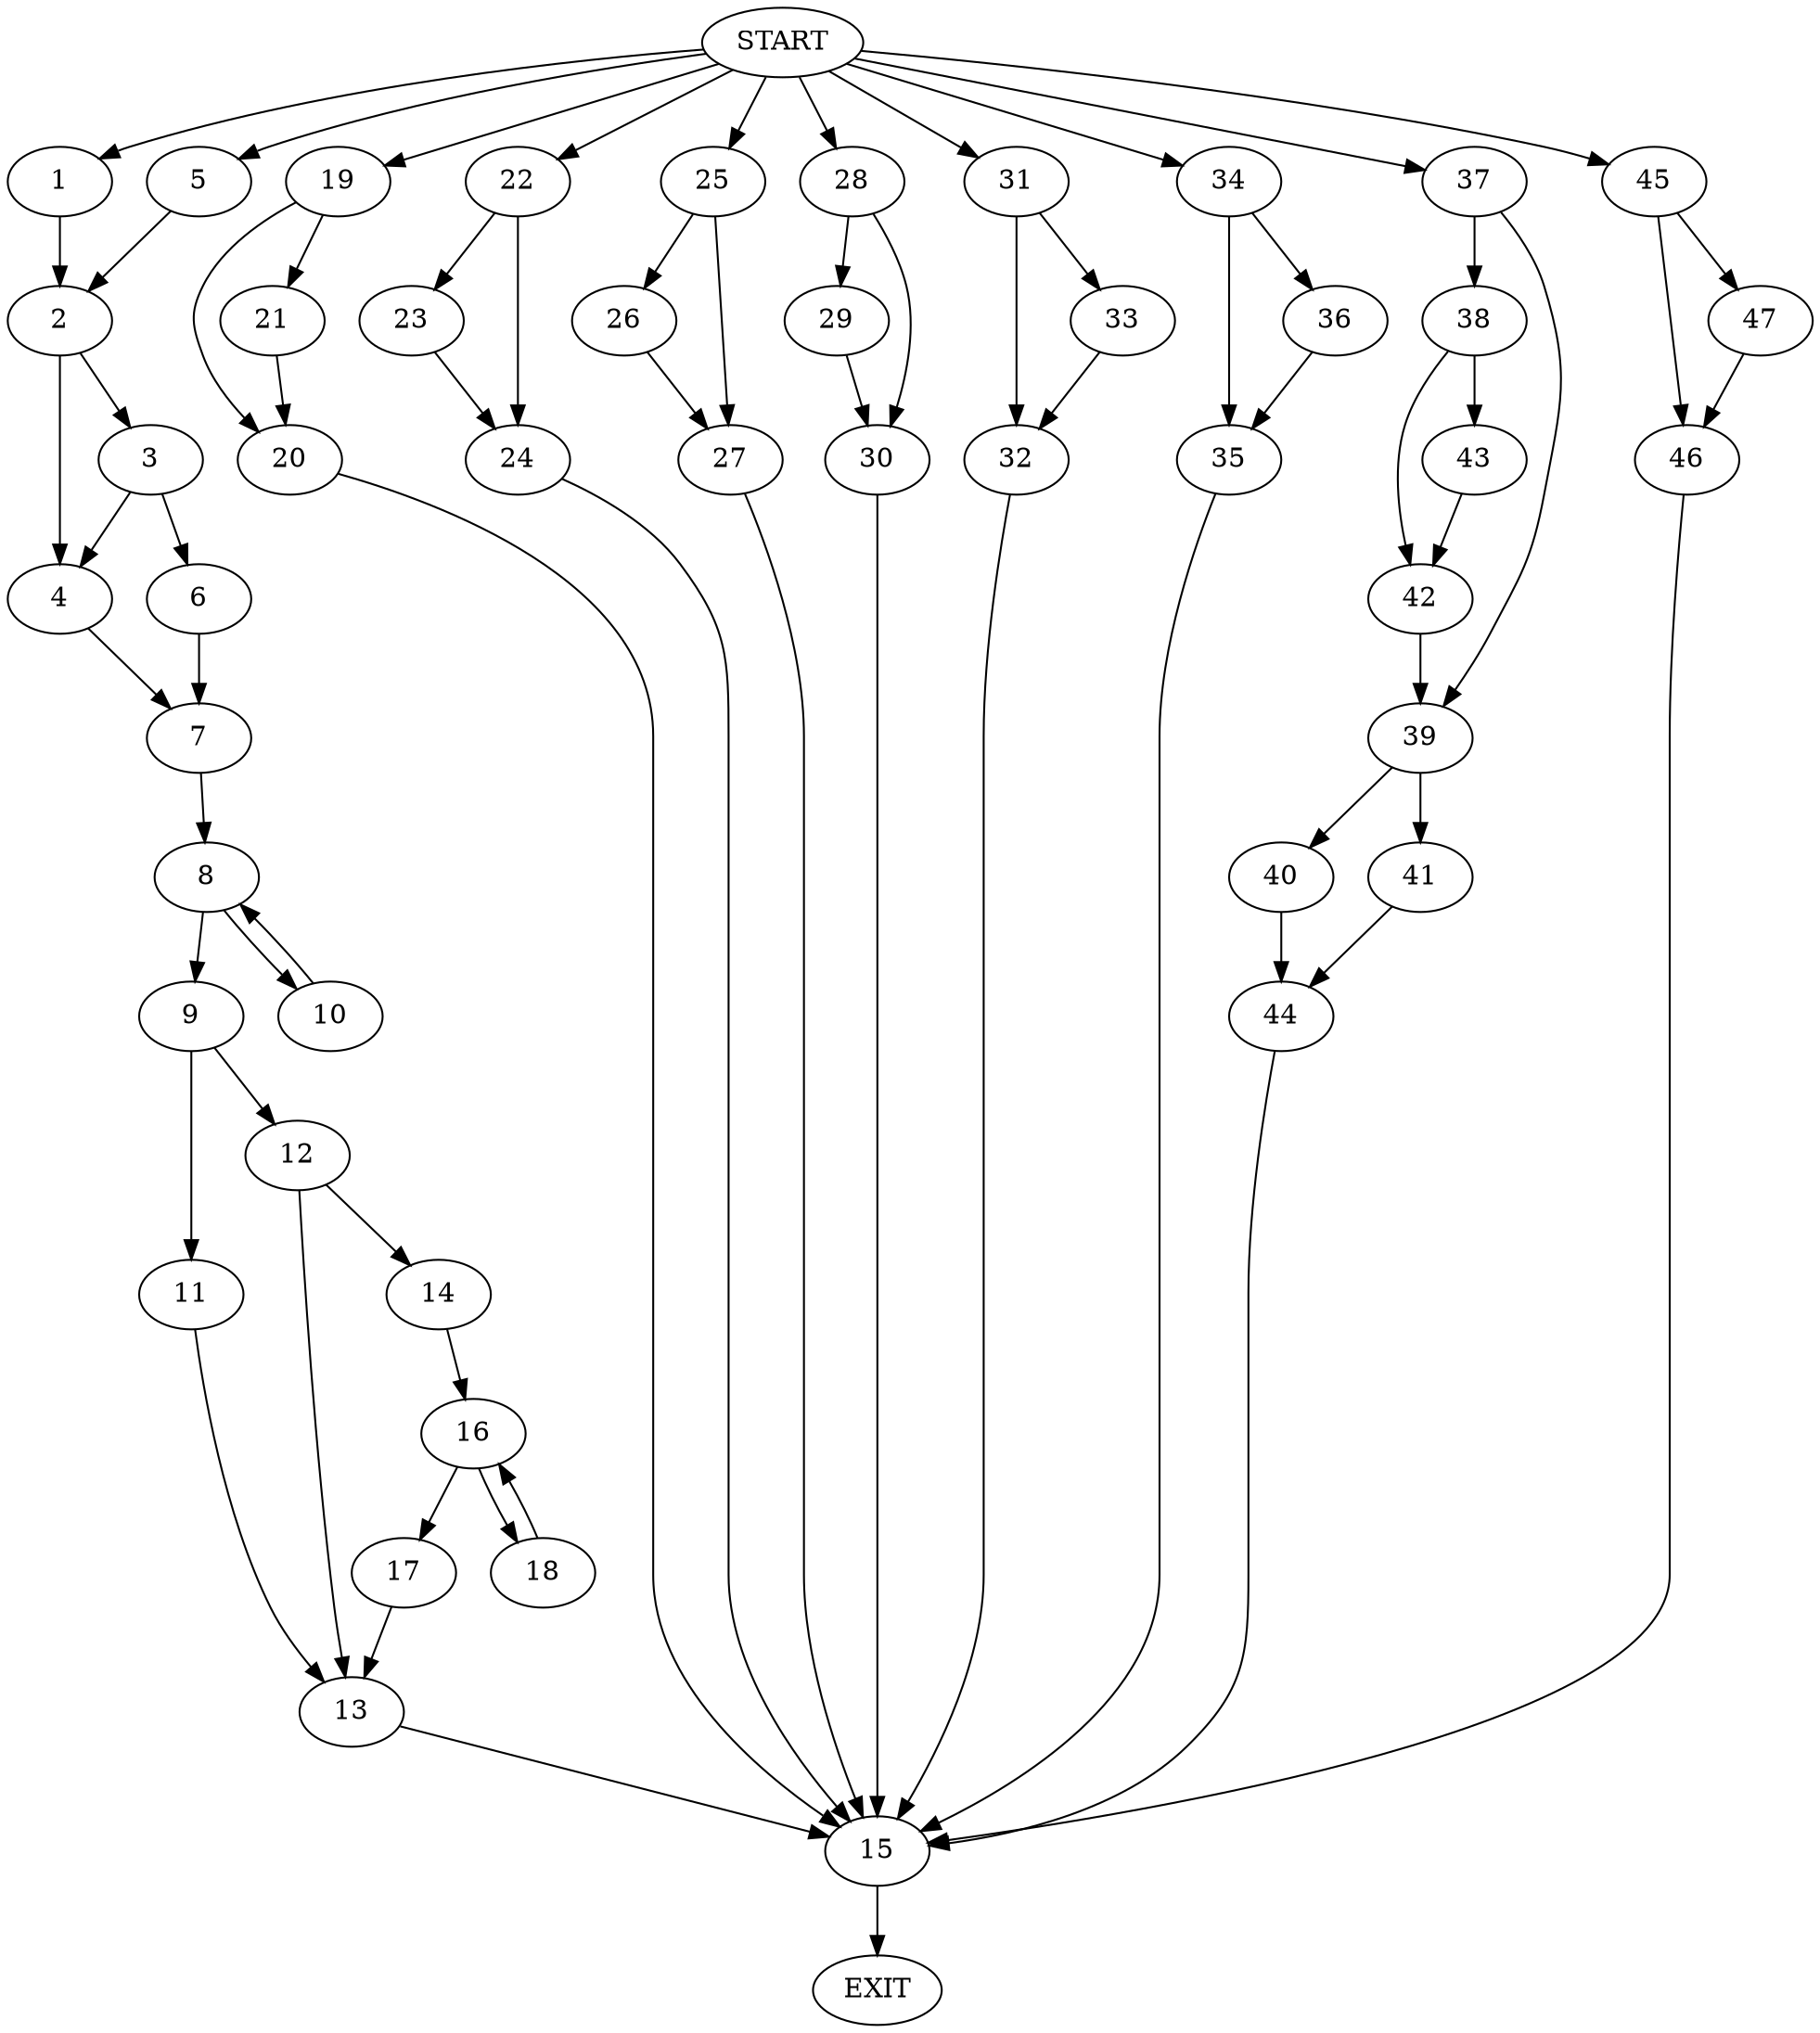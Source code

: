 digraph {
0 [label="START"]
48 [label="EXIT"]
0 -> 1
1 -> 2
2 -> 3
2 -> 4
0 -> 5
5 -> 2
3 -> 4
3 -> 6
4 -> 7
6 -> 7
7 -> 8
8 -> 9
8 -> 10
10 -> 8
9 -> 11
9 -> 12
11 -> 13
12 -> 14
12 -> 13
13 -> 15
14 -> 16
16 -> 17
16 -> 18
17 -> 13
18 -> 16
15 -> 48
0 -> 19
19 -> 20
19 -> 21
21 -> 20
20 -> 15
0 -> 22
22 -> 23
22 -> 24
23 -> 24
24 -> 15
0 -> 25
25 -> 26
25 -> 27
26 -> 27
27 -> 15
0 -> 28
28 -> 29
28 -> 30
30 -> 15
29 -> 30
0 -> 31
31 -> 32
31 -> 33
33 -> 32
32 -> 15
0 -> 34
34 -> 35
34 -> 36
35 -> 15
36 -> 35
0 -> 37
37 -> 38
37 -> 39
39 -> 40
39 -> 41
38 -> 42
38 -> 43
42 -> 39
43 -> 42
40 -> 44
41 -> 44
44 -> 15
0 -> 45
45 -> 46
45 -> 47
46 -> 15
47 -> 46
}

